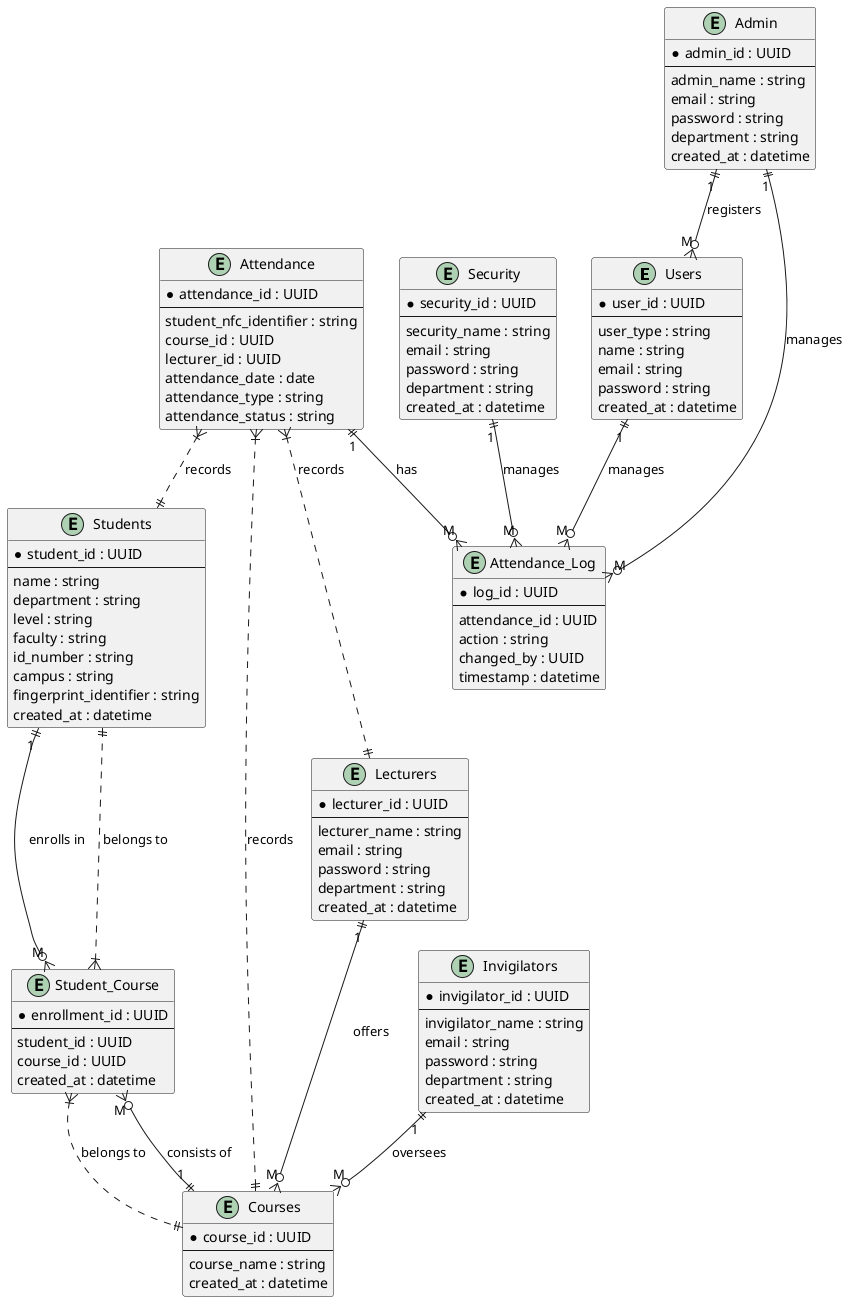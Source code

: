 @startuml
' Entity Relationship Diagram for Fingerprint MIS

entity "Users" as Users {
  * user_id : UUID
  --
  user_type : string
  name : string
  email : string
  password : string
  created_at : datetime
}

entity "Students" as Students {
  * student_id : UUID
  --
  name : string
  department : string
  level : string
  faculty : string
  id_number : string
  campus : string
  fingerprint_identifier : string
  created_at : datetime
}

entity "Courses" as Courses {
  * course_id : UUID
  --
  course_name : string
  created_at : datetime
}

entity "Student_Course" as StudentCourse {
  * enrollment_id : UUID
  --
  student_id : UUID
  course_id : UUID
  created_at : datetime
}

entity "Lecturers" as Lecturers {
  * lecturer_id : UUID
  --
  lecturer_name : string
  email : string
  password : string
  department : string
  created_at : datetime
}

entity "Invigilators" as Invigilators {
  * invigilator_id : UUID
  --
  invigilator_name : string
  email : string
  password : string
  department : string
  created_at : datetime
}

entity "Attendance" as Attendance {
  * attendance_id : UUID
  --
  student_nfc_identifier : string
  course_id : UUID
  lecturer_id : UUID
  attendance_date : date
  attendance_type : string
  attendance_status : string
}

entity "Attendance_Log" as AttendanceLog {
  * log_id : UUID
  --
  attendance_id : UUID
  action : string
  changed_by : UUID
  timestamp : datetime
}

entity "Security" as Security {
  * security_id : UUID
  --
  security_name : string
  email : string
  password : string
  department : string
  created_at : datetime
}

entity "Admin" as Admin {
  * admin_id : UUID
  --
  admin_name : string
  email : string
  password : string
  department : string
  created_at : datetime
}

' Relationships
Users "1" ||--o{ "M" AttendanceLog : "manages"
Attendance "1" ||--o{ "M" AttendanceLog : "has"
Courses "1" ||--o{ "M" StudentCourse : "consists of"
Students "1" ||--o{ "M" StudentCourse : "enrolls in"
Lecturers "1" ||--o{ "M" Courses : "offers"
Invigilators "1" ||--o{ "M" Courses : "oversees"
StudentCourse }|..|| Courses : "belongs to"
StudentCourse }|..|| Students : "belongs to"
Attendance }|..|| Students : "records"
Attendance }|..|| Courses : "records"
Attendance }|..|| Lecturers : "records"
Security "1" ||--o{ "M" AttendanceLog : "manages"
Admin "1" ||--o{ "M" AttendanceLog : "manages"
Admin "1" ||--o{ "M" Users : "registers"
@enduml
